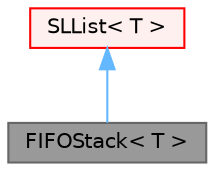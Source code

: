 digraph "FIFOStack&lt; T &gt;"
{
 // LATEX_PDF_SIZE
  bgcolor="transparent";
  edge [fontname=Helvetica,fontsize=10,labelfontname=Helvetica,labelfontsize=10];
  node [fontname=Helvetica,fontsize=10,shape=box,height=0.2,width=0.4];
  Node1 [id="Node000001",label="FIFOStack\< T \>",height=0.2,width=0.4,color="gray40", fillcolor="grey60", style="filled", fontcolor="black",tooltip="A FIFO stack based on a singly-linked list."];
  Node2 -> Node1 [id="edge1_Node000001_Node000002",dir="back",color="steelblue1",style="solid",tooltip=" "];
  Node2 [id="Node000002",label="SLList\< T \>",height=0.2,width=0.4,color="red", fillcolor="#FFF0F0", style="filled",URL="$classFoam_1_1LList.html",tooltip="Template class for non-intrusive linked lists."];
}
